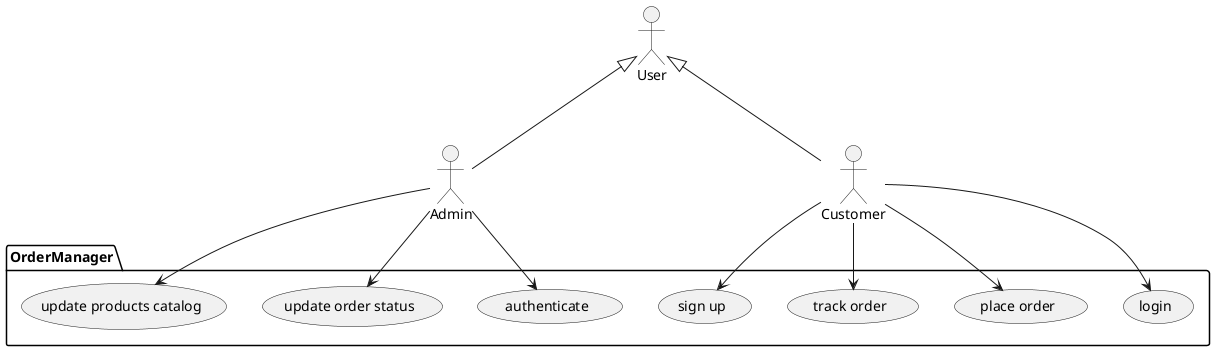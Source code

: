 @startuml Use-Case Diagram
:User:
:Admin:
:Customer:

User <|-- Admin
User <|-- Customer

package OrderManager{
Admin --> (authenticate)
Admin --> (update order status)
Admin --> (update products catalog)

Customer --> (sign up)
Customer --> (login)
Customer --> (place order)
Customer --> (track order)
}
@enduml